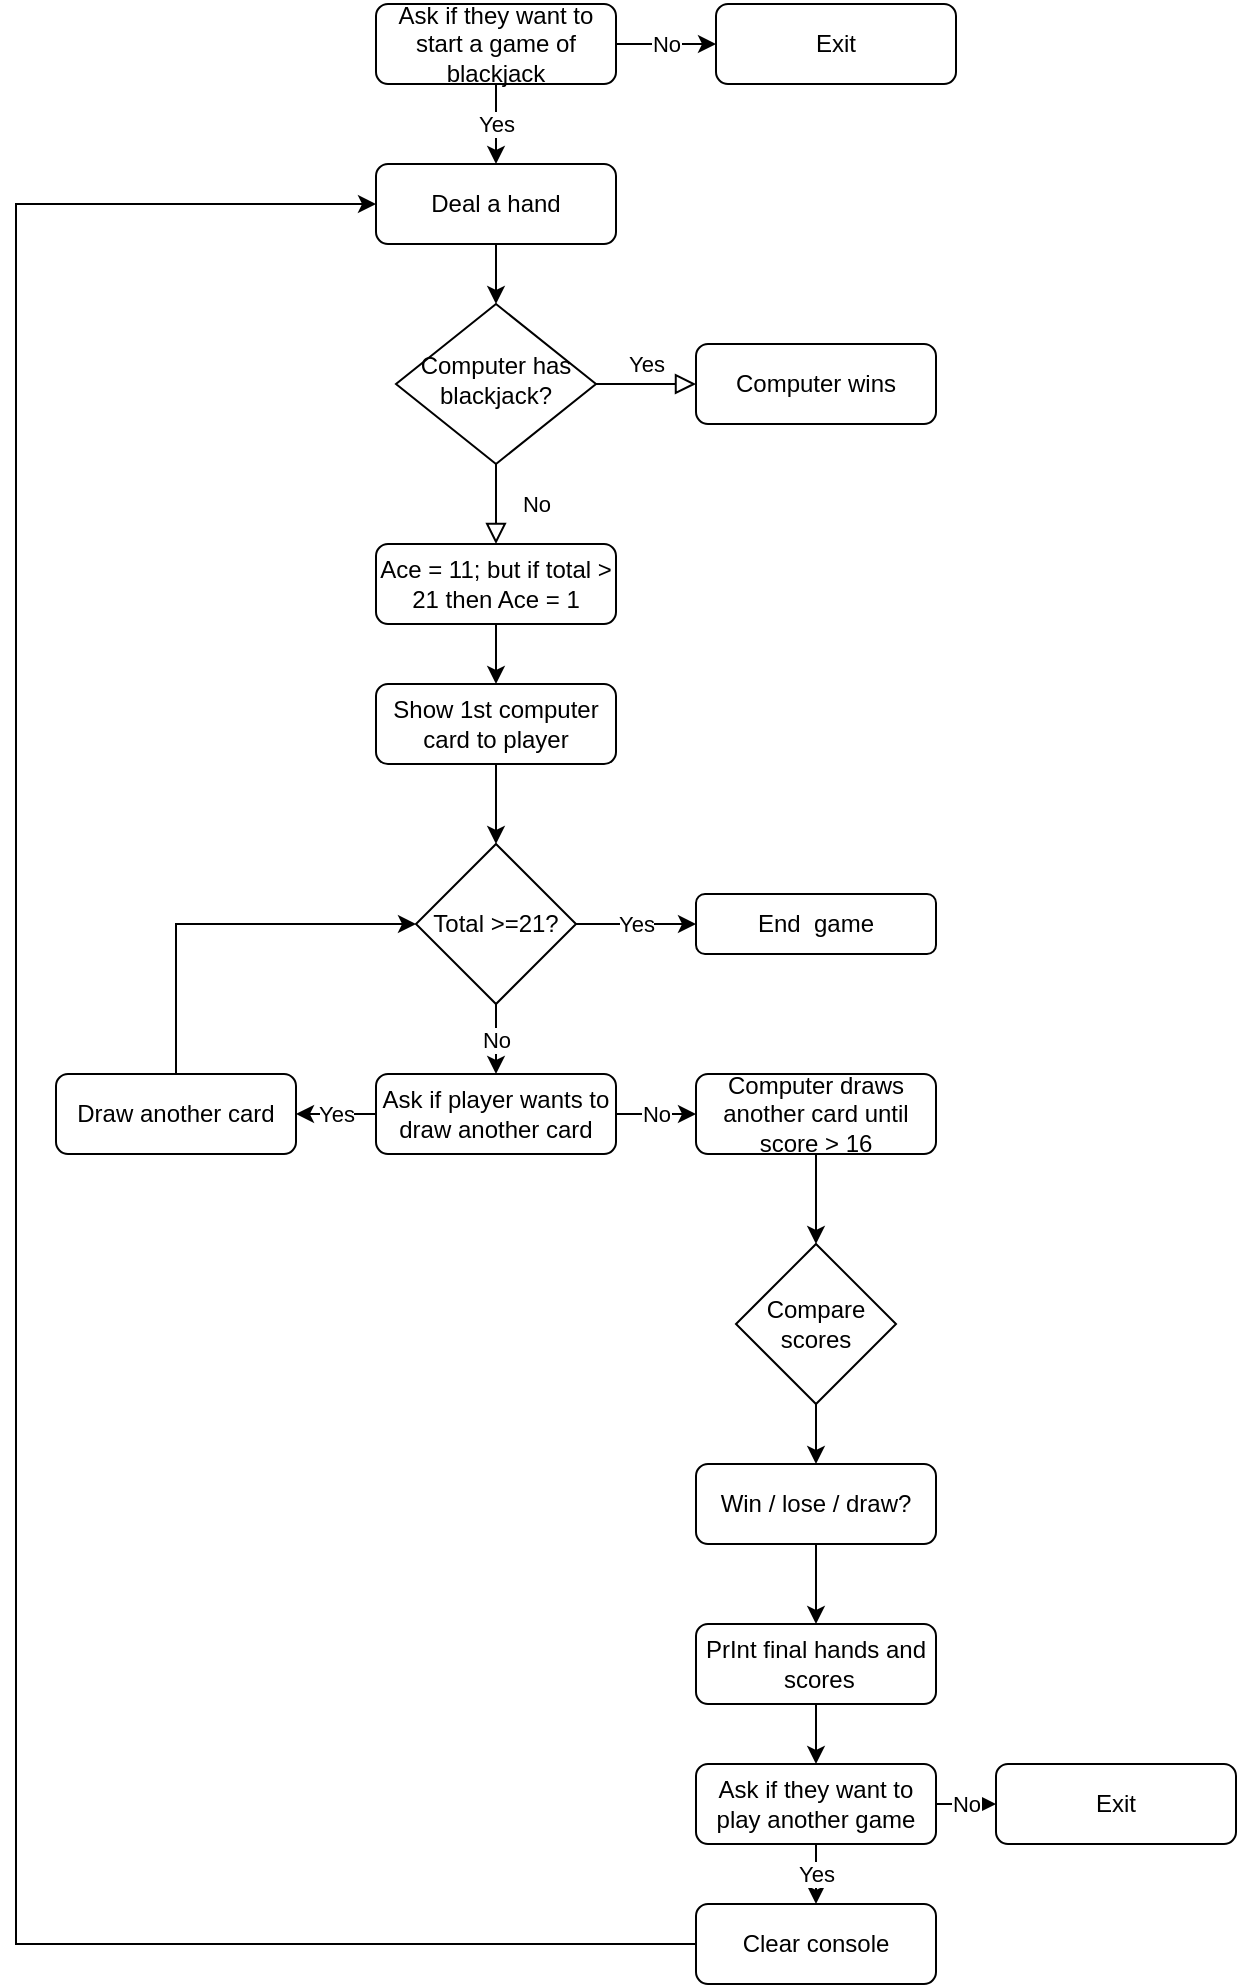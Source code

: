 <mxfile version="15.9.1" type="github">
  <diagram id="C5RBs43oDa-KdzZeNtuy" name="Page-1">
    <mxGraphModel dx="614" dy="556" grid="1" gridSize="10" guides="1" tooltips="1" connect="1" arrows="1" fold="1" page="1" pageScale="1" pageWidth="827" pageHeight="1169" math="0" shadow="0">
      <root>
        <mxCell id="WIyWlLk6GJQsqaUBKTNV-0" />
        <mxCell id="WIyWlLk6GJQsqaUBKTNV-1" parent="WIyWlLk6GJQsqaUBKTNV-0" />
        <mxCell id="pwY2RWYbOQJC6PvGF_8O-1" value="Yes" style="edgeStyle=orthogonalEdgeStyle;rounded=0;orthogonalLoop=1;jettySize=auto;html=1;exitX=0.5;exitY=1;exitDx=0;exitDy=0;entryX=0.5;entryY=0;entryDx=0;entryDy=0;" edge="1" parent="WIyWlLk6GJQsqaUBKTNV-1" source="WIyWlLk6GJQsqaUBKTNV-3" target="pwY2RWYbOQJC6PvGF_8O-0">
          <mxGeometry relative="1" as="geometry" />
        </mxCell>
        <mxCell id="pwY2RWYbOQJC6PvGF_8O-4" value="No" style="edgeStyle=orthogonalEdgeStyle;rounded=0;orthogonalLoop=1;jettySize=auto;html=1;" edge="1" parent="WIyWlLk6GJQsqaUBKTNV-1" source="WIyWlLk6GJQsqaUBKTNV-3" target="pwY2RWYbOQJC6PvGF_8O-3">
          <mxGeometry relative="1" as="geometry" />
        </mxCell>
        <mxCell id="WIyWlLk6GJQsqaUBKTNV-3" value="Ask if they want to start a game of blackjack" style="rounded=1;whiteSpace=wrap;html=1;fontSize=12;glass=0;strokeWidth=1;shadow=0;" parent="WIyWlLk6GJQsqaUBKTNV-1" vertex="1">
          <mxGeometry x="210" y="30" width="120" height="40" as="geometry" />
        </mxCell>
        <mxCell id="WIyWlLk6GJQsqaUBKTNV-4" value="No" style="rounded=0;html=1;jettySize=auto;orthogonalLoop=1;fontSize=11;endArrow=block;endFill=0;endSize=8;strokeWidth=1;shadow=0;labelBackgroundColor=none;edgeStyle=orthogonalEdgeStyle;" parent="WIyWlLk6GJQsqaUBKTNV-1" source="WIyWlLk6GJQsqaUBKTNV-6" edge="1">
          <mxGeometry y="20" relative="1" as="geometry">
            <mxPoint as="offset" />
            <mxPoint x="270" y="300" as="targetPoint" />
          </mxGeometry>
        </mxCell>
        <mxCell id="WIyWlLk6GJQsqaUBKTNV-5" value="Yes" style="edgeStyle=orthogonalEdgeStyle;rounded=0;html=1;jettySize=auto;orthogonalLoop=1;fontSize=11;endArrow=block;endFill=0;endSize=8;strokeWidth=1;shadow=0;labelBackgroundColor=none;" parent="WIyWlLk6GJQsqaUBKTNV-1" source="WIyWlLk6GJQsqaUBKTNV-6" target="WIyWlLk6GJQsqaUBKTNV-7" edge="1">
          <mxGeometry y="10" relative="1" as="geometry">
            <mxPoint as="offset" />
          </mxGeometry>
        </mxCell>
        <mxCell id="WIyWlLk6GJQsqaUBKTNV-6" value="Computer has blackjack?" style="rhombus;whiteSpace=wrap;html=1;shadow=0;fontFamily=Helvetica;fontSize=12;align=center;strokeWidth=1;spacing=6;spacingTop=-4;" parent="WIyWlLk6GJQsqaUBKTNV-1" vertex="1">
          <mxGeometry x="220" y="180" width="100" height="80" as="geometry" />
        </mxCell>
        <mxCell id="WIyWlLk6GJQsqaUBKTNV-7" value="Computer wins" style="rounded=1;whiteSpace=wrap;html=1;fontSize=12;glass=0;strokeWidth=1;shadow=0;" parent="WIyWlLk6GJQsqaUBKTNV-1" vertex="1">
          <mxGeometry x="370" y="200" width="120" height="40" as="geometry" />
        </mxCell>
        <mxCell id="pwY2RWYbOQJC6PvGF_8O-5" value="" style="edgeStyle=orthogonalEdgeStyle;rounded=0;orthogonalLoop=1;jettySize=auto;html=1;" edge="1" parent="WIyWlLk6GJQsqaUBKTNV-1" source="pwY2RWYbOQJC6PvGF_8O-0" target="WIyWlLk6GJQsqaUBKTNV-6">
          <mxGeometry relative="1" as="geometry" />
        </mxCell>
        <mxCell id="pwY2RWYbOQJC6PvGF_8O-0" value="Deal a hand" style="rounded=1;whiteSpace=wrap;html=1;" vertex="1" parent="WIyWlLk6GJQsqaUBKTNV-1">
          <mxGeometry x="210" y="110" width="120" height="40" as="geometry" />
        </mxCell>
        <mxCell id="pwY2RWYbOQJC6PvGF_8O-3" value="Exit" style="rounded=1;whiteSpace=wrap;html=1;" vertex="1" parent="WIyWlLk6GJQsqaUBKTNV-1">
          <mxGeometry x="380" y="30" width="120" height="40" as="geometry" />
        </mxCell>
        <mxCell id="pwY2RWYbOQJC6PvGF_8O-10" value="" style="edgeStyle=orthogonalEdgeStyle;rounded=0;orthogonalLoop=1;jettySize=auto;html=1;" edge="1" parent="WIyWlLk6GJQsqaUBKTNV-1" source="pwY2RWYbOQJC6PvGF_8O-8" target="pwY2RWYbOQJC6PvGF_8O-9">
          <mxGeometry relative="1" as="geometry" />
        </mxCell>
        <mxCell id="pwY2RWYbOQJC6PvGF_8O-8" value="Ace = 11; but if total &amp;gt; 21 then Ace = 1" style="rounded=1;whiteSpace=wrap;html=1;" vertex="1" parent="WIyWlLk6GJQsqaUBKTNV-1">
          <mxGeometry x="210" y="300" width="120" height="40" as="geometry" />
        </mxCell>
        <mxCell id="pwY2RWYbOQJC6PvGF_8O-13" value="" style="edgeStyle=orthogonalEdgeStyle;rounded=0;orthogonalLoop=1;jettySize=auto;html=1;" edge="1" parent="WIyWlLk6GJQsqaUBKTNV-1" source="pwY2RWYbOQJC6PvGF_8O-9" target="pwY2RWYbOQJC6PvGF_8O-11">
          <mxGeometry relative="1" as="geometry" />
        </mxCell>
        <mxCell id="pwY2RWYbOQJC6PvGF_8O-9" value="Show 1st computer card to player" style="rounded=1;whiteSpace=wrap;html=1;" vertex="1" parent="WIyWlLk6GJQsqaUBKTNV-1">
          <mxGeometry x="210" y="370" width="120" height="40" as="geometry" />
        </mxCell>
        <mxCell id="pwY2RWYbOQJC6PvGF_8O-14" value="Yes" style="edgeStyle=orthogonalEdgeStyle;rounded=0;orthogonalLoop=1;jettySize=auto;html=1;" edge="1" parent="WIyWlLk6GJQsqaUBKTNV-1" source="pwY2RWYbOQJC6PvGF_8O-11" target="pwY2RWYbOQJC6PvGF_8O-12">
          <mxGeometry relative="1" as="geometry" />
        </mxCell>
        <mxCell id="pwY2RWYbOQJC6PvGF_8O-16" value="No" style="edgeStyle=orthogonalEdgeStyle;rounded=0;orthogonalLoop=1;jettySize=auto;html=1;" edge="1" parent="WIyWlLk6GJQsqaUBKTNV-1" source="pwY2RWYbOQJC6PvGF_8O-11" target="pwY2RWYbOQJC6PvGF_8O-15">
          <mxGeometry relative="1" as="geometry" />
        </mxCell>
        <mxCell id="pwY2RWYbOQJC6PvGF_8O-11" value="Total &amp;gt;=21?" style="rhombus;whiteSpace=wrap;html=1;" vertex="1" parent="WIyWlLk6GJQsqaUBKTNV-1">
          <mxGeometry x="230" y="450" width="80" height="80" as="geometry" />
        </mxCell>
        <mxCell id="pwY2RWYbOQJC6PvGF_8O-12" value="End &amp;nbsp;game" style="rounded=1;whiteSpace=wrap;html=1;" vertex="1" parent="WIyWlLk6GJQsqaUBKTNV-1">
          <mxGeometry x="370" y="475" width="120" height="30" as="geometry" />
        </mxCell>
        <mxCell id="pwY2RWYbOQJC6PvGF_8O-19" value="Yes" style="edgeStyle=orthogonalEdgeStyle;rounded=0;orthogonalLoop=1;jettySize=auto;html=1;" edge="1" parent="WIyWlLk6GJQsqaUBKTNV-1" source="pwY2RWYbOQJC6PvGF_8O-15" target="pwY2RWYbOQJC6PvGF_8O-17">
          <mxGeometry relative="1" as="geometry" />
        </mxCell>
        <mxCell id="pwY2RWYbOQJC6PvGF_8O-20" value="No" style="edgeStyle=orthogonalEdgeStyle;rounded=0;orthogonalLoop=1;jettySize=auto;html=1;" edge="1" parent="WIyWlLk6GJQsqaUBKTNV-1" source="pwY2RWYbOQJC6PvGF_8O-15" target="pwY2RWYbOQJC6PvGF_8O-18">
          <mxGeometry relative="1" as="geometry" />
        </mxCell>
        <mxCell id="pwY2RWYbOQJC6PvGF_8O-15" value="Ask if player wants to draw another card" style="rounded=1;whiteSpace=wrap;html=1;" vertex="1" parent="WIyWlLk6GJQsqaUBKTNV-1">
          <mxGeometry x="210" y="565" width="120" height="40" as="geometry" />
        </mxCell>
        <mxCell id="pwY2RWYbOQJC6PvGF_8O-21" style="edgeStyle=orthogonalEdgeStyle;rounded=0;orthogonalLoop=1;jettySize=auto;html=1;entryX=0;entryY=0.5;entryDx=0;entryDy=0;" edge="1" parent="WIyWlLk6GJQsqaUBKTNV-1" source="pwY2RWYbOQJC6PvGF_8O-17" target="pwY2RWYbOQJC6PvGF_8O-11">
          <mxGeometry relative="1" as="geometry">
            <Array as="points">
              <mxPoint x="110" y="490" />
            </Array>
          </mxGeometry>
        </mxCell>
        <mxCell id="pwY2RWYbOQJC6PvGF_8O-17" value="Draw another card" style="rounded=1;whiteSpace=wrap;html=1;" vertex="1" parent="WIyWlLk6GJQsqaUBKTNV-1">
          <mxGeometry x="50" y="565" width="120" height="40" as="geometry" />
        </mxCell>
        <mxCell id="pwY2RWYbOQJC6PvGF_8O-23" value="" style="edgeStyle=orthogonalEdgeStyle;rounded=0;orthogonalLoop=1;jettySize=auto;html=1;" edge="1" parent="WIyWlLk6GJQsqaUBKTNV-1" source="pwY2RWYbOQJC6PvGF_8O-18" target="pwY2RWYbOQJC6PvGF_8O-22">
          <mxGeometry relative="1" as="geometry" />
        </mxCell>
        <mxCell id="pwY2RWYbOQJC6PvGF_8O-18" value="Computer draws another card until score &amp;gt; 16" style="rounded=1;whiteSpace=wrap;html=1;" vertex="1" parent="WIyWlLk6GJQsqaUBKTNV-1">
          <mxGeometry x="370" y="565" width="120" height="40" as="geometry" />
        </mxCell>
        <mxCell id="pwY2RWYbOQJC6PvGF_8O-25" value="" style="edgeStyle=orthogonalEdgeStyle;rounded=0;orthogonalLoop=1;jettySize=auto;html=1;" edge="1" parent="WIyWlLk6GJQsqaUBKTNV-1" source="pwY2RWYbOQJC6PvGF_8O-22" target="pwY2RWYbOQJC6PvGF_8O-24">
          <mxGeometry relative="1" as="geometry" />
        </mxCell>
        <mxCell id="pwY2RWYbOQJC6PvGF_8O-22" value="Compare scores" style="rhombus;whiteSpace=wrap;html=1;" vertex="1" parent="WIyWlLk6GJQsqaUBKTNV-1">
          <mxGeometry x="390" y="650" width="80" height="80" as="geometry" />
        </mxCell>
        <mxCell id="pwY2RWYbOQJC6PvGF_8O-27" value="" style="edgeStyle=orthogonalEdgeStyle;rounded=0;orthogonalLoop=1;jettySize=auto;html=1;" edge="1" parent="WIyWlLk6GJQsqaUBKTNV-1" source="pwY2RWYbOQJC6PvGF_8O-24" target="pwY2RWYbOQJC6PvGF_8O-26">
          <mxGeometry relative="1" as="geometry" />
        </mxCell>
        <mxCell id="pwY2RWYbOQJC6PvGF_8O-24" value="Win / lose / draw?" style="rounded=1;whiteSpace=wrap;html=1;" vertex="1" parent="WIyWlLk6GJQsqaUBKTNV-1">
          <mxGeometry x="370" y="760" width="120" height="40" as="geometry" />
        </mxCell>
        <mxCell id="pwY2RWYbOQJC6PvGF_8O-29" value="" style="edgeStyle=orthogonalEdgeStyle;rounded=0;orthogonalLoop=1;jettySize=auto;html=1;" edge="1" parent="WIyWlLk6GJQsqaUBKTNV-1" source="pwY2RWYbOQJC6PvGF_8O-26" target="pwY2RWYbOQJC6PvGF_8O-28">
          <mxGeometry relative="1" as="geometry" />
        </mxCell>
        <mxCell id="pwY2RWYbOQJC6PvGF_8O-26" value="PrInt final hands and &amp;nbsp;scores" style="rounded=1;whiteSpace=wrap;html=1;" vertex="1" parent="WIyWlLk6GJQsqaUBKTNV-1">
          <mxGeometry x="370" y="840" width="120" height="40" as="geometry" />
        </mxCell>
        <mxCell id="pwY2RWYbOQJC6PvGF_8O-31" value="Yes" style="edgeStyle=orthogonalEdgeStyle;rounded=0;orthogonalLoop=1;jettySize=auto;html=1;" edge="1" parent="WIyWlLk6GJQsqaUBKTNV-1" source="pwY2RWYbOQJC6PvGF_8O-28" target="pwY2RWYbOQJC6PvGF_8O-30">
          <mxGeometry relative="1" as="geometry" />
        </mxCell>
        <mxCell id="pwY2RWYbOQJC6PvGF_8O-34" value="No" style="edgeStyle=orthogonalEdgeStyle;rounded=0;orthogonalLoop=1;jettySize=auto;html=1;" edge="1" parent="WIyWlLk6GJQsqaUBKTNV-1" source="pwY2RWYbOQJC6PvGF_8O-28" target="pwY2RWYbOQJC6PvGF_8O-33">
          <mxGeometry relative="1" as="geometry" />
        </mxCell>
        <mxCell id="pwY2RWYbOQJC6PvGF_8O-28" value="Ask if they want to play another game" style="rounded=1;whiteSpace=wrap;html=1;" vertex="1" parent="WIyWlLk6GJQsqaUBKTNV-1">
          <mxGeometry x="370" y="910" width="120" height="40" as="geometry" />
        </mxCell>
        <mxCell id="pwY2RWYbOQJC6PvGF_8O-35" style="edgeStyle=orthogonalEdgeStyle;rounded=0;orthogonalLoop=1;jettySize=auto;html=1;entryX=0;entryY=0.5;entryDx=0;entryDy=0;" edge="1" parent="WIyWlLk6GJQsqaUBKTNV-1" source="pwY2RWYbOQJC6PvGF_8O-30" target="pwY2RWYbOQJC6PvGF_8O-0">
          <mxGeometry relative="1" as="geometry">
            <Array as="points">
              <mxPoint x="30" y="1000" />
              <mxPoint x="30" y="130" />
            </Array>
          </mxGeometry>
        </mxCell>
        <mxCell id="pwY2RWYbOQJC6PvGF_8O-30" value="Clear console" style="rounded=1;whiteSpace=wrap;html=1;" vertex="1" parent="WIyWlLk6GJQsqaUBKTNV-1">
          <mxGeometry x="370" y="980" width="120" height="40" as="geometry" />
        </mxCell>
        <mxCell id="pwY2RWYbOQJC6PvGF_8O-33" value="Exit" style="rounded=1;whiteSpace=wrap;html=1;" vertex="1" parent="WIyWlLk6GJQsqaUBKTNV-1">
          <mxGeometry x="520" y="910" width="120" height="40" as="geometry" />
        </mxCell>
      </root>
    </mxGraphModel>
  </diagram>
</mxfile>
